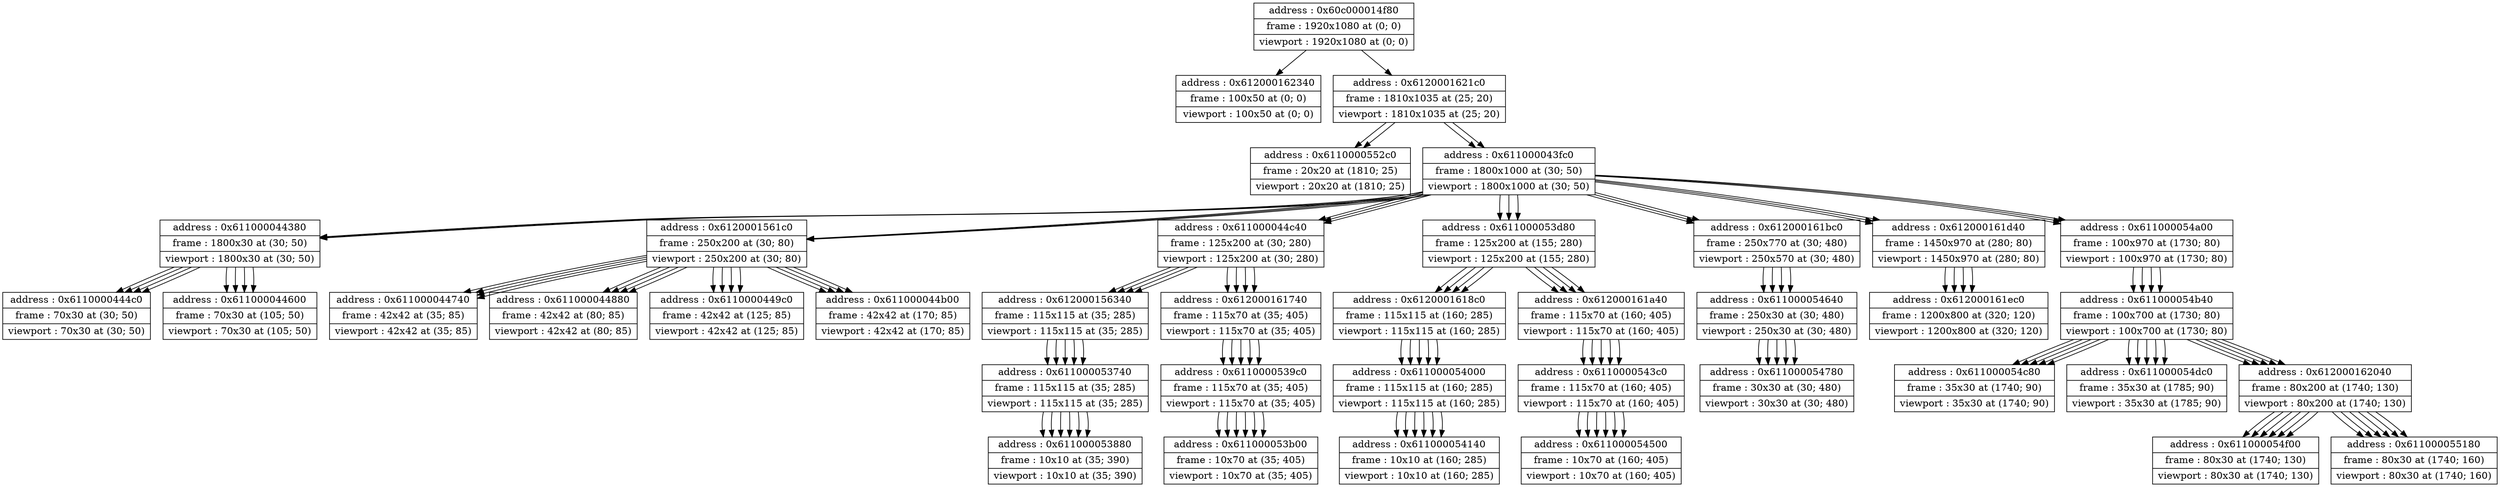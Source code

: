 digraph {
	node [shape=record]
	node0x612000162340 [label = "{address : 0x612000162340 |frame : 100x50 at (0; 0) |viewport : 100x50 at (0; 0)}"];

	node0x6110000552c0 [label = "{address : 0x6110000552c0 |frame : 20x20 at (1810; 25) |viewport : 20x20 at (1810; 25)}"];

	node0x611000043fc0 [label = "{address : 0x611000043fc0 |frame : 1800x1000 at (30; 50) |viewport : 1800x1000 at (30; 50)}"];

	 node0x611000043fc0 -> node0x611000044380 [color=black];
	node0x611000044380 [label = "{address : 0x611000044380 |frame : 1800x30 at (30; 50) |viewport : 1800x30 at (30; 50)}"];

	 node0x611000044380 -> node0x6110000444c0 [color=black];
	node0x6110000444c0 [label = "{address : 0x6110000444c0 |frame : 70x30 at (30; 50) |viewport : 70x30 at (30; 50)}"];

	 node0x611000044380 -> node0x611000044600 [color=black];
	node0x611000044600 [label = "{address : 0x611000044600 |frame : 70x30 at (105; 50) |viewport : 70x30 at (105; 50)}"];

	 node0x611000043fc0 -> node0x6120001561c0 [color=black];
	node0x6120001561c0 [label = "{address : 0x6120001561c0 |frame : 250x200 at (30; 80) |viewport : 250x200 at (30; 80)}"];

	 node0x6120001561c0 -> node0x611000044740 [color=black];
	node0x611000044740 [label = "{address : 0x611000044740 |frame : 42x42 at (35; 85) |viewport : 42x42 at (35; 85)}"];

	 node0x6120001561c0 -> node0x611000044880 [color=black];
	node0x611000044880 [label = "{address : 0x611000044880 |frame : 42x42 at (80; 85) |viewport : 42x42 at (80; 85)}"];

	 node0x6120001561c0 -> node0x6110000449c0 [color=black];
	node0x6110000449c0 [label = "{address : 0x6110000449c0 |frame : 42x42 at (125; 85) |viewport : 42x42 at (125; 85)}"];

	 node0x6120001561c0 -> node0x611000044b00 [color=black];
	node0x611000044b00 [label = "{address : 0x611000044b00 |frame : 42x42 at (170; 85) |viewport : 42x42 at (170; 85)}"];

	 node0x611000043fc0 -> node0x611000044c40 [color=black];
	node0x611000044c40 [label = "{address : 0x611000044c40 |frame : 125x200 at (30; 280) |viewport : 125x200 at (30; 280)}"];

	 node0x611000044c40 -> node0x612000156340 [color=black];
	node0x612000156340 [label = "{address : 0x612000156340 |frame : 115x115 at (35; 285) |viewport : 115x115 at (35; 285)}"];

	 node0x612000156340 -> node0x611000053740 [color=black];
	node0x611000053740 [label = "{address : 0x611000053740 |frame : 115x115 at (35; 285) |viewport : 115x115 at (35; 285)}"];

	 node0x611000053740 -> node0x611000053880 [color=black];
	node0x611000053880 [label = "{address : 0x611000053880 |frame : 10x10 at (35; 390) |viewport : 10x10 at (35; 390)}"];

	 node0x611000044c40 -> node0x612000161740 [color=black];
	node0x612000161740 [label = "{address : 0x612000161740 |frame : 115x70 at (35; 405) |viewport : 115x70 at (35; 405)}"];

	 node0x612000161740 -> node0x6110000539c0 [color=black];
	node0x6110000539c0 [label = "{address : 0x6110000539c0 |frame : 115x70 at (35; 405) |viewport : 115x70 at (35; 405)}"];

	 node0x6110000539c0 -> node0x611000053b00 [color=black];
	node0x611000053b00 [label = "{address : 0x611000053b00 |frame : 10x70 at (35; 405) |viewport : 10x70 at (35; 405)}"];

	 node0x611000043fc0 -> node0x611000053d80 [color=black];
	node0x611000053d80 [label = "{address : 0x611000053d80 |frame : 125x200 at (155; 280) |viewport : 125x200 at (155; 280)}"];

	 node0x611000053d80 -> node0x6120001618c0 [color=black];
	node0x6120001618c0 [label = "{address : 0x6120001618c0 |frame : 115x115 at (160; 285) |viewport : 115x115 at (160; 285)}"];

	 node0x6120001618c0 -> node0x611000054000 [color=black];
	node0x611000054000 [label = "{address : 0x611000054000 |frame : 115x115 at (160; 285) |viewport : 115x115 at (160; 285)}"];

	 node0x611000054000 -> node0x611000054140 [color=black];
	node0x611000054140 [label = "{address : 0x611000054140 |frame : 10x10 at (160; 285) |viewport : 10x10 at (160; 285)}"];

	 node0x611000053d80 -> node0x612000161a40 [color=black];
	node0x612000161a40 [label = "{address : 0x612000161a40 |frame : 115x70 at (160; 405) |viewport : 115x70 at (160; 405)}"];

	 node0x612000161a40 -> node0x6110000543c0 [color=black];
	node0x6110000543c0 [label = "{address : 0x6110000543c0 |frame : 115x70 at (160; 405) |viewport : 115x70 at (160; 405)}"];

	 node0x6110000543c0 -> node0x611000054500 [color=black];
	node0x611000054500 [label = "{address : 0x611000054500 |frame : 10x70 at (160; 405) |viewport : 10x70 at (160; 405)}"];

	 node0x611000043fc0 -> node0x612000161bc0 [color=black];
	node0x612000161bc0 [label = "{address : 0x612000161bc0 |frame : 250x770 at (30; 480) |viewport : 250x570 at (30; 480)}"];

	 node0x612000161bc0 -> node0x611000054640 [color=black];
	node0x611000054640 [label = "{address : 0x611000054640 |frame : 250x30 at (30; 480) |viewport : 250x30 at (30; 480)}"];

	 node0x611000054640 -> node0x611000054780 [color=black];
	node0x611000054780 [label = "{address : 0x611000054780 |frame : 30x30 at (30; 480) |viewport : 30x30 at (30; 480)}"];

	 node0x611000043fc0 -> node0x612000161d40 [color=black];
	node0x612000161d40 [label = "{address : 0x612000161d40 |frame : 1450x970 at (280; 80) |viewport : 1450x970 at (280; 80)}"];

	 node0x612000161d40 -> node0x612000161ec0 [color=black];
	node0x612000161ec0 [label = "{address : 0x612000161ec0 |frame : 1200x800 at (320; 120) |viewport : 1200x800 at (320; 120)}"];

	 node0x611000043fc0 -> node0x611000054a00 [color=black];
	node0x611000054a00 [label = "{address : 0x611000054a00 |frame : 100x970 at (1730; 80) |viewport : 100x970 at (1730; 80)}"];

	 node0x611000054a00 -> node0x611000054b40 [color=black];
	node0x611000054b40 [label = "{address : 0x611000054b40 |frame : 100x700 at (1730; 80) |viewport : 100x700 at (1730; 80)}"];

	 node0x611000054b40 -> node0x611000054c80 [color=black];
	node0x611000054c80 [label = "{address : 0x611000054c80 |frame : 35x30 at (1740; 90) |viewport : 35x30 at (1740; 90)}"];

	 node0x611000054b40 -> node0x611000054dc0 [color=black];
	node0x611000054dc0 [label = "{address : 0x611000054dc0 |frame : 35x30 at (1785; 90) |viewport : 35x30 at (1785; 90)}"];

	 node0x611000054b40 -> node0x612000162040 [color=black];
	node0x612000162040 [label = "{address : 0x612000162040 |frame : 80x200 at (1740; 130) |viewport : 80x200 at (1740; 130)}"];

	 node0x612000162040 -> node0x611000054f00 [color=black];
	node0x611000054f00 [label = "{address : 0x611000054f00 |frame : 80x30 at (1740; 130) |viewport : 80x30 at (1740; 130)}"];

	 node0x612000162040 -> node0x611000055180 [color=black];
	node0x611000055180 [label = "{address : 0x611000055180 |frame : 80x30 at (1740; 160) |viewport : 80x30 at (1740; 160)}"];

	node0x611000054a00 [label = "{address : 0x611000054a00 |frame : 100x970 at (1730; 80) |viewport : 100x970 at (1730; 80)}"];

	 node0x611000054a00 -> node0x611000054b40 [color=black];
	node0x611000054b40 [label = "{address : 0x611000054b40 |frame : 100x700 at (1730; 80) |viewport : 100x700 at (1730; 80)}"];

	 node0x611000054b40 -> node0x611000054c80 [color=black];
	node0x611000054c80 [label = "{address : 0x611000054c80 |frame : 35x30 at (1740; 90) |viewport : 35x30 at (1740; 90)}"];

	 node0x611000054b40 -> node0x611000054dc0 [color=black];
	node0x611000054dc0 [label = "{address : 0x611000054dc0 |frame : 35x30 at (1785; 90) |viewport : 35x30 at (1785; 90)}"];

	 node0x611000054b40 -> node0x612000162040 [color=black];
	node0x612000162040 [label = "{address : 0x612000162040 |frame : 80x200 at (1740; 130) |viewport : 80x200 at (1740; 130)}"];

	 node0x612000162040 -> node0x611000054f00 [color=black];
	node0x611000054f00 [label = "{address : 0x611000054f00 |frame : 80x30 at (1740; 130) |viewport : 80x30 at (1740; 130)}"];

	 node0x612000162040 -> node0x611000055180 [color=black];
	node0x611000055180 [label = "{address : 0x611000055180 |frame : 80x30 at (1740; 160) |viewport : 80x30 at (1740; 160)}"];

	node0x611000055180 [label = "{address : 0x611000055180 |frame : 80x30 at (1740; 160) |viewport : 80x30 at (1740; 160)}"];

	node0x611000054f00 [label = "{address : 0x611000054f00 |frame : 80x30 at (1740; 130) |viewport : 80x30 at (1740; 130)}"];

	node0x612000162040 [label = "{address : 0x612000162040 |frame : 80x200 at (1740; 130) |viewport : 80x200 at (1740; 130)}"];

	 node0x612000162040 -> node0x611000054f00 [color=black];
	node0x611000054f00 [label = "{address : 0x611000054f00 |frame : 80x30 at (1740; 130) |viewport : 80x30 at (1740; 130)}"];

	 node0x612000162040 -> node0x611000055180 [color=black];
	node0x611000055180 [label = "{address : 0x611000055180 |frame : 80x30 at (1740; 160) |viewport : 80x30 at (1740; 160)}"];

	node0x611000054dc0 [label = "{address : 0x611000054dc0 |frame : 35x30 at (1785; 90) |viewport : 35x30 at (1785; 90)}"];

	node0x6120001561c0 [label = "{address : 0x6120001561c0 |frame : 250x200 at (30; 80) |viewport : 250x200 at (30; 80)}"];

	 node0x6120001561c0 -> node0x611000044740 [color=black];
	node0x611000044740 [label = "{address : 0x611000044740 |frame : 42x42 at (35; 85) |viewport : 42x42 at (35; 85)}"];

	 node0x6120001561c0 -> node0x611000044880 [color=black];
	node0x611000044880 [label = "{address : 0x611000044880 |frame : 42x42 at (80; 85) |viewport : 42x42 at (80; 85)}"];

	 node0x6120001561c0 -> node0x6110000449c0 [color=black];
	node0x6110000449c0 [label = "{address : 0x6110000449c0 |frame : 42x42 at (125; 85) |viewport : 42x42 at (125; 85)}"];

	 node0x6120001561c0 -> node0x611000044b00 [color=black];
	node0x611000044b00 [label = "{address : 0x611000044b00 |frame : 42x42 at (170; 85) |viewport : 42x42 at (170; 85)}"];

	node0x611000044b00 [label = "{address : 0x611000044b00 |frame : 42x42 at (170; 85) |viewport : 42x42 at (170; 85)}"];

	node0x60c000014f80 [label = "{address : 0x60c000014f80 |frame : 1920x1080 at (0; 0) |viewport : 1920x1080 at (0; 0)}"];

	 node0x60c000014f80 -> node0x6120001621c0 [color=black];
	node0x6120001621c0 [label = "{address : 0x6120001621c0 |frame : 1810x1035 at (25; 20) |viewport : 1810x1035 at (25; 20)}"];

	 node0x6120001621c0 -> node0x611000043fc0 [color=black];
	node0x611000043fc0 [label = "{address : 0x611000043fc0 |frame : 1800x1000 at (30; 50) |viewport : 1800x1000 at (30; 50)}"];

	 node0x611000043fc0 -> node0x611000044380 [color=black];
	node0x611000044380 [label = "{address : 0x611000044380 |frame : 1800x30 at (30; 50) |viewport : 1800x30 at (30; 50)}"];

	 node0x611000044380 -> node0x6110000444c0 [color=black];
	node0x6110000444c0 [label = "{address : 0x6110000444c0 |frame : 70x30 at (30; 50) |viewport : 70x30 at (30; 50)}"];

	 node0x611000044380 -> node0x611000044600 [color=black];
	node0x611000044600 [label = "{address : 0x611000044600 |frame : 70x30 at (105; 50) |viewport : 70x30 at (105; 50)}"];

	 node0x611000043fc0 -> node0x6120001561c0 [color=black];
	node0x6120001561c0 [label = "{address : 0x6120001561c0 |frame : 250x200 at (30; 80) |viewport : 250x200 at (30; 80)}"];

	 node0x6120001561c0 -> node0x611000044740 [color=black];
	node0x611000044740 [label = "{address : 0x611000044740 |frame : 42x42 at (35; 85) |viewport : 42x42 at (35; 85)}"];

	 node0x6120001561c0 -> node0x611000044880 [color=black];
	node0x611000044880 [label = "{address : 0x611000044880 |frame : 42x42 at (80; 85) |viewport : 42x42 at (80; 85)}"];

	 node0x6120001561c0 -> node0x6110000449c0 [color=black];
	node0x6110000449c0 [label = "{address : 0x6110000449c0 |frame : 42x42 at (125; 85) |viewport : 42x42 at (125; 85)}"];

	 node0x6120001561c0 -> node0x611000044b00 [color=black];
	node0x611000044b00 [label = "{address : 0x611000044b00 |frame : 42x42 at (170; 85) |viewport : 42x42 at (170; 85)}"];

	 node0x611000043fc0 -> node0x611000044c40 [color=black];
	node0x611000044c40 [label = "{address : 0x611000044c40 |frame : 125x200 at (30; 280) |viewport : 125x200 at (30; 280)}"];

	 node0x611000044c40 -> node0x612000156340 [color=black];
	node0x612000156340 [label = "{address : 0x612000156340 |frame : 115x115 at (35; 285) |viewport : 115x115 at (35; 285)}"];

	 node0x612000156340 -> node0x611000053740 [color=black];
	node0x611000053740 [label = "{address : 0x611000053740 |frame : 115x115 at (35; 285) |viewport : 115x115 at (35; 285)}"];

	 node0x611000053740 -> node0x611000053880 [color=black];
	node0x611000053880 [label = "{address : 0x611000053880 |frame : 10x10 at (35; 390) |viewport : 10x10 at (35; 390)}"];

	 node0x611000044c40 -> node0x612000161740 [color=black];
	node0x612000161740 [label = "{address : 0x612000161740 |frame : 115x70 at (35; 405) |viewport : 115x70 at (35; 405)}"];

	 node0x612000161740 -> node0x6110000539c0 [color=black];
	node0x6110000539c0 [label = "{address : 0x6110000539c0 |frame : 115x70 at (35; 405) |viewport : 115x70 at (35; 405)}"];

	 node0x6110000539c0 -> node0x611000053b00 [color=black];
	node0x611000053b00 [label = "{address : 0x611000053b00 |frame : 10x70 at (35; 405) |viewport : 10x70 at (35; 405)}"];

	 node0x611000043fc0 -> node0x611000053d80 [color=black];
	node0x611000053d80 [label = "{address : 0x611000053d80 |frame : 125x200 at (155; 280) |viewport : 125x200 at (155; 280)}"];

	 node0x611000053d80 -> node0x6120001618c0 [color=black];
	node0x6120001618c0 [label = "{address : 0x6120001618c0 |frame : 115x115 at (160; 285) |viewport : 115x115 at (160; 285)}"];

	 node0x6120001618c0 -> node0x611000054000 [color=black];
	node0x611000054000 [label = "{address : 0x611000054000 |frame : 115x115 at (160; 285) |viewport : 115x115 at (160; 285)}"];

	 node0x611000054000 -> node0x611000054140 [color=black];
	node0x611000054140 [label = "{address : 0x611000054140 |frame : 10x10 at (160; 285) |viewport : 10x10 at (160; 285)}"];

	 node0x611000053d80 -> node0x612000161a40 [color=black];
	node0x612000161a40 [label = "{address : 0x612000161a40 |frame : 115x70 at (160; 405) |viewport : 115x70 at (160; 405)}"];

	 node0x612000161a40 -> node0x6110000543c0 [color=black];
	node0x6110000543c0 [label = "{address : 0x6110000543c0 |frame : 115x70 at (160; 405) |viewport : 115x70 at (160; 405)}"];

	 node0x6110000543c0 -> node0x611000054500 [color=black];
	node0x611000054500 [label = "{address : 0x611000054500 |frame : 10x70 at (160; 405) |viewport : 10x70 at (160; 405)}"];

	 node0x611000043fc0 -> node0x612000161bc0 [color=black];
	node0x612000161bc0 [label = "{address : 0x612000161bc0 |frame : 250x770 at (30; 480) |viewport : 250x570 at (30; 480)}"];

	 node0x612000161bc0 -> node0x611000054640 [color=black];
	node0x611000054640 [label = "{address : 0x611000054640 |frame : 250x30 at (30; 480) |viewport : 250x30 at (30; 480)}"];

	 node0x611000054640 -> node0x611000054780 [color=black];
	node0x611000054780 [label = "{address : 0x611000054780 |frame : 30x30 at (30; 480) |viewport : 30x30 at (30; 480)}"];

	 node0x611000043fc0 -> node0x612000161d40 [color=black];
	node0x612000161d40 [label = "{address : 0x612000161d40 |frame : 1450x970 at (280; 80) |viewport : 1450x970 at (280; 80)}"];

	 node0x612000161d40 -> node0x612000161ec0 [color=black];
	node0x612000161ec0 [label = "{address : 0x612000161ec0 |frame : 1200x800 at (320; 120) |viewport : 1200x800 at (320; 120)}"];

	 node0x611000043fc0 -> node0x611000054a00 [color=black];
	node0x611000054a00 [label = "{address : 0x611000054a00 |frame : 100x970 at (1730; 80) |viewport : 100x970 at (1730; 80)}"];

	 node0x611000054a00 -> node0x611000054b40 [color=black];
	node0x611000054b40 [label = "{address : 0x611000054b40 |frame : 100x700 at (1730; 80) |viewport : 100x700 at (1730; 80)}"];

	 node0x611000054b40 -> node0x611000054c80 [color=black];
	node0x611000054c80 [label = "{address : 0x611000054c80 |frame : 35x30 at (1740; 90) |viewport : 35x30 at (1740; 90)}"];

	 node0x611000054b40 -> node0x611000054dc0 [color=black];
	node0x611000054dc0 [label = "{address : 0x611000054dc0 |frame : 35x30 at (1785; 90) |viewport : 35x30 at (1785; 90)}"];

	 node0x611000054b40 -> node0x612000162040 [color=black];
	node0x612000162040 [label = "{address : 0x612000162040 |frame : 80x200 at (1740; 130) |viewport : 80x200 at (1740; 130)}"];

	 node0x612000162040 -> node0x611000054f00 [color=black];
	node0x611000054f00 [label = "{address : 0x611000054f00 |frame : 80x30 at (1740; 130) |viewport : 80x30 at (1740; 130)}"];

	 node0x612000162040 -> node0x611000055180 [color=black];
	node0x611000055180 [label = "{address : 0x611000055180 |frame : 80x30 at (1740; 160) |viewport : 80x30 at (1740; 160)}"];

	 node0x6120001621c0 -> node0x6110000552c0 [color=black];
	node0x6110000552c0 [label = "{address : 0x6110000552c0 |frame : 20x20 at (1810; 25) |viewport : 20x20 at (1810; 25)}"];

	 node0x60c000014f80 -> node0x612000162340 [color=black];
	node0x612000162340 [label = "{address : 0x612000162340 |frame : 100x50 at (0; 0) |viewport : 100x50 at (0; 0)}"];

	node0x612000161a40 [label = "{address : 0x612000161a40 |frame : 115x70 at (160; 405) |viewport : 115x70 at (160; 405)}"];

	 node0x612000161a40 -> node0x6110000543c0 [color=black];
	node0x6110000543c0 [label = "{address : 0x6110000543c0 |frame : 115x70 at (160; 405) |viewport : 115x70 at (160; 405)}"];

	 node0x6110000543c0 -> node0x611000054500 [color=black];
	node0x611000054500 [label = "{address : 0x611000054500 |frame : 10x70 at (160; 405) |viewport : 10x70 at (160; 405)}"];

	node0x6110000449c0 [label = "{address : 0x6110000449c0 |frame : 42x42 at (125; 85) |viewport : 42x42 at (125; 85)}"];

	node0x611000054780 [label = "{address : 0x611000054780 |frame : 30x30 at (30; 480) |viewport : 30x30 at (30; 480)}"];

	node0x611000044880 [label = "{address : 0x611000044880 |frame : 42x42 at (80; 85) |viewport : 42x42 at (80; 85)}"];

	node0x611000054640 [label = "{address : 0x611000054640 |frame : 250x30 at (30; 480) |viewport : 250x30 at (30; 480)}"];

	 node0x611000054640 -> node0x611000054780 [color=black];
	node0x611000054780 [label = "{address : 0x611000054780 |frame : 30x30 at (30; 480) |viewport : 30x30 at (30; 480)}"];

	node0x611000044740 [label = "{address : 0x611000044740 |frame : 42x42 at (35; 85) |viewport : 42x42 at (35; 85)}"];

	node0x611000054500 [label = "{address : 0x611000054500 |frame : 10x70 at (160; 405) |viewport : 10x70 at (160; 405)}"];

	node0x611000053740 [label = "{address : 0x611000053740 |frame : 115x115 at (35; 285) |viewport : 115x115 at (35; 285)}"];

	 node0x611000053740 -> node0x611000053880 [color=black];
	node0x611000053880 [label = "{address : 0x611000053880 |frame : 10x10 at (35; 390) |viewport : 10x10 at (35; 390)}"];

	node0x611000044380 [label = "{address : 0x611000044380 |frame : 1800x30 at (30; 50) |viewport : 1800x30 at (30; 50)}"];

	 node0x611000044380 -> node0x6110000444c0 [color=black];
	node0x6110000444c0 [label = "{address : 0x6110000444c0 |frame : 70x30 at (30; 50) |viewport : 70x30 at (30; 50)}"];

	 node0x611000044380 -> node0x611000044600 [color=black];
	node0x611000044600 [label = "{address : 0x611000044600 |frame : 70x30 at (105; 50) |viewport : 70x30 at (105; 50)}"];

	node0x611000054140 [label = "{address : 0x611000054140 |frame : 10x10 at (160; 285) |viewport : 10x10 at (160; 285)}"];

	node0x611000053880 [label = "{address : 0x611000053880 |frame : 10x10 at (35; 390) |viewport : 10x10 at (35; 390)}"];

	node0x6120001621c0 [label = "{address : 0x6120001621c0 |frame : 1810x1035 at (25; 20) |viewport : 1810x1035 at (25; 20)}"];

	 node0x6120001621c0 -> node0x611000043fc0 [color=black];
	node0x611000043fc0 [label = "{address : 0x611000043fc0 |frame : 1800x1000 at (30; 50) |viewport : 1800x1000 at (30; 50)}"];

	 node0x611000043fc0 -> node0x611000044380 [color=black];
	node0x611000044380 [label = "{address : 0x611000044380 |frame : 1800x30 at (30; 50) |viewport : 1800x30 at (30; 50)}"];

	 node0x611000044380 -> node0x6110000444c0 [color=black];
	node0x6110000444c0 [label = "{address : 0x6110000444c0 |frame : 70x30 at (30; 50) |viewport : 70x30 at (30; 50)}"];

	 node0x611000044380 -> node0x611000044600 [color=black];
	node0x611000044600 [label = "{address : 0x611000044600 |frame : 70x30 at (105; 50) |viewport : 70x30 at (105; 50)}"];

	 node0x611000043fc0 -> node0x6120001561c0 [color=black];
	node0x6120001561c0 [label = "{address : 0x6120001561c0 |frame : 250x200 at (30; 80) |viewport : 250x200 at (30; 80)}"];

	 node0x6120001561c0 -> node0x611000044740 [color=black];
	node0x611000044740 [label = "{address : 0x611000044740 |frame : 42x42 at (35; 85) |viewport : 42x42 at (35; 85)}"];

	 node0x6120001561c0 -> node0x611000044880 [color=black];
	node0x611000044880 [label = "{address : 0x611000044880 |frame : 42x42 at (80; 85) |viewport : 42x42 at (80; 85)}"];

	 node0x6120001561c0 -> node0x6110000449c0 [color=black];
	node0x6110000449c0 [label = "{address : 0x6110000449c0 |frame : 42x42 at (125; 85) |viewport : 42x42 at (125; 85)}"];

	 node0x6120001561c0 -> node0x611000044b00 [color=black];
	node0x611000044b00 [label = "{address : 0x611000044b00 |frame : 42x42 at (170; 85) |viewport : 42x42 at (170; 85)}"];

	 node0x611000043fc0 -> node0x611000044c40 [color=black];
	node0x611000044c40 [label = "{address : 0x611000044c40 |frame : 125x200 at (30; 280) |viewport : 125x200 at (30; 280)}"];

	 node0x611000044c40 -> node0x612000156340 [color=black];
	node0x612000156340 [label = "{address : 0x612000156340 |frame : 115x115 at (35; 285) |viewport : 115x115 at (35; 285)}"];

	 node0x612000156340 -> node0x611000053740 [color=black];
	node0x611000053740 [label = "{address : 0x611000053740 |frame : 115x115 at (35; 285) |viewport : 115x115 at (35; 285)}"];

	 node0x611000053740 -> node0x611000053880 [color=black];
	node0x611000053880 [label = "{address : 0x611000053880 |frame : 10x10 at (35; 390) |viewport : 10x10 at (35; 390)}"];

	 node0x611000044c40 -> node0x612000161740 [color=black];
	node0x612000161740 [label = "{address : 0x612000161740 |frame : 115x70 at (35; 405) |viewport : 115x70 at (35; 405)}"];

	 node0x612000161740 -> node0x6110000539c0 [color=black];
	node0x6110000539c0 [label = "{address : 0x6110000539c0 |frame : 115x70 at (35; 405) |viewport : 115x70 at (35; 405)}"];

	 node0x6110000539c0 -> node0x611000053b00 [color=black];
	node0x611000053b00 [label = "{address : 0x611000053b00 |frame : 10x70 at (35; 405) |viewport : 10x70 at (35; 405)}"];

	 node0x611000043fc0 -> node0x611000053d80 [color=black];
	node0x611000053d80 [label = "{address : 0x611000053d80 |frame : 125x200 at (155; 280) |viewport : 125x200 at (155; 280)}"];

	 node0x611000053d80 -> node0x6120001618c0 [color=black];
	node0x6120001618c0 [label = "{address : 0x6120001618c0 |frame : 115x115 at (160; 285) |viewport : 115x115 at (160; 285)}"];

	 node0x6120001618c0 -> node0x611000054000 [color=black];
	node0x611000054000 [label = "{address : 0x611000054000 |frame : 115x115 at (160; 285) |viewport : 115x115 at (160; 285)}"];

	 node0x611000054000 -> node0x611000054140 [color=black];
	node0x611000054140 [label = "{address : 0x611000054140 |frame : 10x10 at (160; 285) |viewport : 10x10 at (160; 285)}"];

	 node0x611000053d80 -> node0x612000161a40 [color=black];
	node0x612000161a40 [label = "{address : 0x612000161a40 |frame : 115x70 at (160; 405) |viewport : 115x70 at (160; 405)}"];

	 node0x612000161a40 -> node0x6110000543c0 [color=black];
	node0x6110000543c0 [label = "{address : 0x6110000543c0 |frame : 115x70 at (160; 405) |viewport : 115x70 at (160; 405)}"];

	 node0x6110000543c0 -> node0x611000054500 [color=black];
	node0x611000054500 [label = "{address : 0x611000054500 |frame : 10x70 at (160; 405) |viewport : 10x70 at (160; 405)}"];

	 node0x611000043fc0 -> node0x612000161bc0 [color=black];
	node0x612000161bc0 [label = "{address : 0x612000161bc0 |frame : 250x770 at (30; 480) |viewport : 250x570 at (30; 480)}"];

	 node0x612000161bc0 -> node0x611000054640 [color=black];
	node0x611000054640 [label = "{address : 0x611000054640 |frame : 250x30 at (30; 480) |viewport : 250x30 at (30; 480)}"];

	 node0x611000054640 -> node0x611000054780 [color=black];
	node0x611000054780 [label = "{address : 0x611000054780 |frame : 30x30 at (30; 480) |viewport : 30x30 at (30; 480)}"];

	 node0x611000043fc0 -> node0x612000161d40 [color=black];
	node0x612000161d40 [label = "{address : 0x612000161d40 |frame : 1450x970 at (280; 80) |viewport : 1450x970 at (280; 80)}"];

	 node0x612000161d40 -> node0x612000161ec0 [color=black];
	node0x612000161ec0 [label = "{address : 0x612000161ec0 |frame : 1200x800 at (320; 120) |viewport : 1200x800 at (320; 120)}"];

	 node0x611000043fc0 -> node0x611000054a00 [color=black];
	node0x611000054a00 [label = "{address : 0x611000054a00 |frame : 100x970 at (1730; 80) |viewport : 100x970 at (1730; 80)}"];

	 node0x611000054a00 -> node0x611000054b40 [color=black];
	node0x611000054b40 [label = "{address : 0x611000054b40 |frame : 100x700 at (1730; 80) |viewport : 100x700 at (1730; 80)}"];

	 node0x611000054b40 -> node0x611000054c80 [color=black];
	node0x611000054c80 [label = "{address : 0x611000054c80 |frame : 35x30 at (1740; 90) |viewport : 35x30 at (1740; 90)}"];

	 node0x611000054b40 -> node0x611000054dc0 [color=black];
	node0x611000054dc0 [label = "{address : 0x611000054dc0 |frame : 35x30 at (1785; 90) |viewport : 35x30 at (1785; 90)}"];

	 node0x611000054b40 -> node0x612000162040 [color=black];
	node0x612000162040 [label = "{address : 0x612000162040 |frame : 80x200 at (1740; 130) |viewport : 80x200 at (1740; 130)}"];

	 node0x612000162040 -> node0x611000054f00 [color=black];
	node0x611000054f00 [label = "{address : 0x611000054f00 |frame : 80x30 at (1740; 130) |viewport : 80x30 at (1740; 130)}"];

	 node0x612000162040 -> node0x611000055180 [color=black];
	node0x611000055180 [label = "{address : 0x611000055180 |frame : 80x30 at (1740; 160) |viewport : 80x30 at (1740; 160)}"];

	 node0x6120001621c0 -> node0x6110000552c0 [color=black];
	node0x6110000552c0 [label = "{address : 0x6110000552c0 |frame : 20x20 at (1810; 25) |viewport : 20x20 at (1810; 25)}"];

	node0x6110000444c0 [label = "{address : 0x6110000444c0 |frame : 70x30 at (30; 50) |viewport : 70x30 at (30; 50)}"];

	node0x612000156340 [label = "{address : 0x612000156340 |frame : 115x115 at (35; 285) |viewport : 115x115 at (35; 285)}"];

	 node0x612000156340 -> node0x611000053740 [color=black];
	node0x611000053740 [label = "{address : 0x611000053740 |frame : 115x115 at (35; 285) |viewport : 115x115 at (35; 285)}"];

	 node0x611000053740 -> node0x611000053880 [color=black];
	node0x611000053880 [label = "{address : 0x611000053880 |frame : 10x10 at (35; 390) |viewport : 10x10 at (35; 390)}"];

	node0x611000044600 [label = "{address : 0x611000044600 |frame : 70x30 at (105; 50) |viewport : 70x30 at (105; 50)}"];

	node0x612000161740 [label = "{address : 0x612000161740 |frame : 115x70 at (35; 405) |viewport : 115x70 at (35; 405)}"];

	 node0x612000161740 -> node0x6110000539c0 [color=black];
	node0x6110000539c0 [label = "{address : 0x6110000539c0 |frame : 115x70 at (35; 405) |viewport : 115x70 at (35; 405)}"];

	 node0x6110000539c0 -> node0x611000053b00 [color=black];
	node0x611000053b00 [label = "{address : 0x611000053b00 |frame : 10x70 at (35; 405) |viewport : 10x70 at (35; 405)}"];

	node0x6110000543c0 [label = "{address : 0x6110000543c0 |frame : 115x70 at (160; 405) |viewport : 115x70 at (160; 405)}"];

	 node0x6110000543c0 -> node0x611000054500 [color=black];
	node0x611000054500 [label = "{address : 0x611000054500 |frame : 10x70 at (160; 405) |viewport : 10x70 at (160; 405)}"];

	node0x6110000539c0 [label = "{address : 0x6110000539c0 |frame : 115x70 at (35; 405) |viewport : 115x70 at (35; 405)}"];

	 node0x6110000539c0 -> node0x611000053b00 [color=black];
	node0x611000053b00 [label = "{address : 0x611000053b00 |frame : 10x70 at (35; 405) |viewport : 10x70 at (35; 405)}"];

	node0x611000044c40 [label = "{address : 0x611000044c40 |frame : 125x200 at (30; 280) |viewport : 125x200 at (30; 280)}"];

	 node0x611000044c40 -> node0x612000156340 [color=black];
	node0x612000156340 [label = "{address : 0x612000156340 |frame : 115x115 at (35; 285) |viewport : 115x115 at (35; 285)}"];

	 node0x612000156340 -> node0x611000053740 [color=black];
	node0x611000053740 [label = "{address : 0x611000053740 |frame : 115x115 at (35; 285) |viewport : 115x115 at (35; 285)}"];

	 node0x611000053740 -> node0x611000053880 [color=black];
	node0x611000053880 [label = "{address : 0x611000053880 |frame : 10x10 at (35; 390) |viewport : 10x10 at (35; 390)}"];

	 node0x611000044c40 -> node0x612000161740 [color=black];
	node0x612000161740 [label = "{address : 0x612000161740 |frame : 115x70 at (35; 405) |viewport : 115x70 at (35; 405)}"];

	 node0x612000161740 -> node0x6110000539c0 [color=black];
	node0x6110000539c0 [label = "{address : 0x6110000539c0 |frame : 115x70 at (35; 405) |viewport : 115x70 at (35; 405)}"];

	 node0x6110000539c0 -> node0x611000053b00 [color=black];
	node0x611000053b00 [label = "{address : 0x611000053b00 |frame : 10x70 at (35; 405) |viewport : 10x70 at (35; 405)}"];

	node0x611000054000 [label = "{address : 0x611000054000 |frame : 115x115 at (160; 285) |viewport : 115x115 at (160; 285)}"];

	 node0x611000054000 -> node0x611000054140 [color=black];
	node0x611000054140 [label = "{address : 0x611000054140 |frame : 10x10 at (160; 285) |viewport : 10x10 at (160; 285)}"];

	node0x6120001618c0 [label = "{address : 0x6120001618c0 |frame : 115x115 at (160; 285) |viewport : 115x115 at (160; 285)}"];

	 node0x6120001618c0 -> node0x611000054000 [color=black];
	node0x611000054000 [label = "{address : 0x611000054000 |frame : 115x115 at (160; 285) |viewport : 115x115 at (160; 285)}"];

	 node0x611000054000 -> node0x611000054140 [color=black];
	node0x611000054140 [label = "{address : 0x611000054140 |frame : 10x10 at (160; 285) |viewport : 10x10 at (160; 285)}"];

	node0x611000053d80 [label = "{address : 0x611000053d80 |frame : 125x200 at (155; 280) |viewport : 125x200 at (155; 280)}"];

	 node0x611000053d80 -> node0x6120001618c0 [color=black];
	node0x6120001618c0 [label = "{address : 0x6120001618c0 |frame : 115x115 at (160; 285) |viewport : 115x115 at (160; 285)}"];

	 node0x6120001618c0 -> node0x611000054000 [color=black];
	node0x611000054000 [label = "{address : 0x611000054000 |frame : 115x115 at (160; 285) |viewport : 115x115 at (160; 285)}"];

	 node0x611000054000 -> node0x611000054140 [color=black];
	node0x611000054140 [label = "{address : 0x611000054140 |frame : 10x10 at (160; 285) |viewport : 10x10 at (160; 285)}"];

	 node0x611000053d80 -> node0x612000161a40 [color=black];
	node0x612000161a40 [label = "{address : 0x612000161a40 |frame : 115x70 at (160; 405) |viewport : 115x70 at (160; 405)}"];

	 node0x612000161a40 -> node0x6110000543c0 [color=black];
	node0x6110000543c0 [label = "{address : 0x6110000543c0 |frame : 115x70 at (160; 405) |viewport : 115x70 at (160; 405)}"];

	 node0x6110000543c0 -> node0x611000054500 [color=black];
	node0x611000054500 [label = "{address : 0x611000054500 |frame : 10x70 at (160; 405) |viewport : 10x70 at (160; 405)}"];

	node0x612000161bc0 [label = "{address : 0x612000161bc0 |frame : 250x770 at (30; 480) |viewport : 250x570 at (30; 480)}"];

	 node0x612000161bc0 -> node0x611000054640 [color=black];
	node0x611000054640 [label = "{address : 0x611000054640 |frame : 250x30 at (30; 480) |viewport : 250x30 at (30; 480)}"];

	 node0x611000054640 -> node0x611000054780 [color=black];
	node0x611000054780 [label = "{address : 0x611000054780 |frame : 30x30 at (30; 480) |viewport : 30x30 at (30; 480)}"];

	node0x611000054b40 [label = "{address : 0x611000054b40 |frame : 100x700 at (1730; 80) |viewport : 100x700 at (1730; 80)}"];

	 node0x611000054b40 -> node0x611000054c80 [color=black];
	node0x611000054c80 [label = "{address : 0x611000054c80 |frame : 35x30 at (1740; 90) |viewport : 35x30 at (1740; 90)}"];

	 node0x611000054b40 -> node0x611000054dc0 [color=black];
	node0x611000054dc0 [label = "{address : 0x611000054dc0 |frame : 35x30 at (1785; 90) |viewport : 35x30 at (1785; 90)}"];

	 node0x611000054b40 -> node0x612000162040 [color=black];
	node0x612000162040 [label = "{address : 0x612000162040 |frame : 80x200 at (1740; 130) |viewport : 80x200 at (1740; 130)}"];

	 node0x612000162040 -> node0x611000054f00 [color=black];
	node0x611000054f00 [label = "{address : 0x611000054f00 |frame : 80x30 at (1740; 130) |viewport : 80x30 at (1740; 130)}"];

	 node0x612000162040 -> node0x611000055180 [color=black];
	node0x611000055180 [label = "{address : 0x611000055180 |frame : 80x30 at (1740; 160) |viewport : 80x30 at (1740; 160)}"];

	node0x612000161ec0 [label = "{address : 0x612000161ec0 |frame : 1200x800 at (320; 120) |viewport : 1200x800 at (320; 120)}"];

	node0x611000053b00 [label = "{address : 0x611000053b00 |frame : 10x70 at (35; 405) |viewport : 10x70 at (35; 405)}"];

	node0x612000161d40 [label = "{address : 0x612000161d40 |frame : 1450x970 at (280; 80) |viewport : 1450x970 at (280; 80)}"];

	 node0x612000161d40 -> node0x612000161ec0 [color=black];
	node0x612000161ec0 [label = "{address : 0x612000161ec0 |frame : 1200x800 at (320; 120) |viewport : 1200x800 at (320; 120)}"];

	node0x611000054c80 [label = "{address : 0x611000054c80 |frame : 35x30 at (1740; 90) |viewport : 35x30 at (1740; 90)}"];

}
